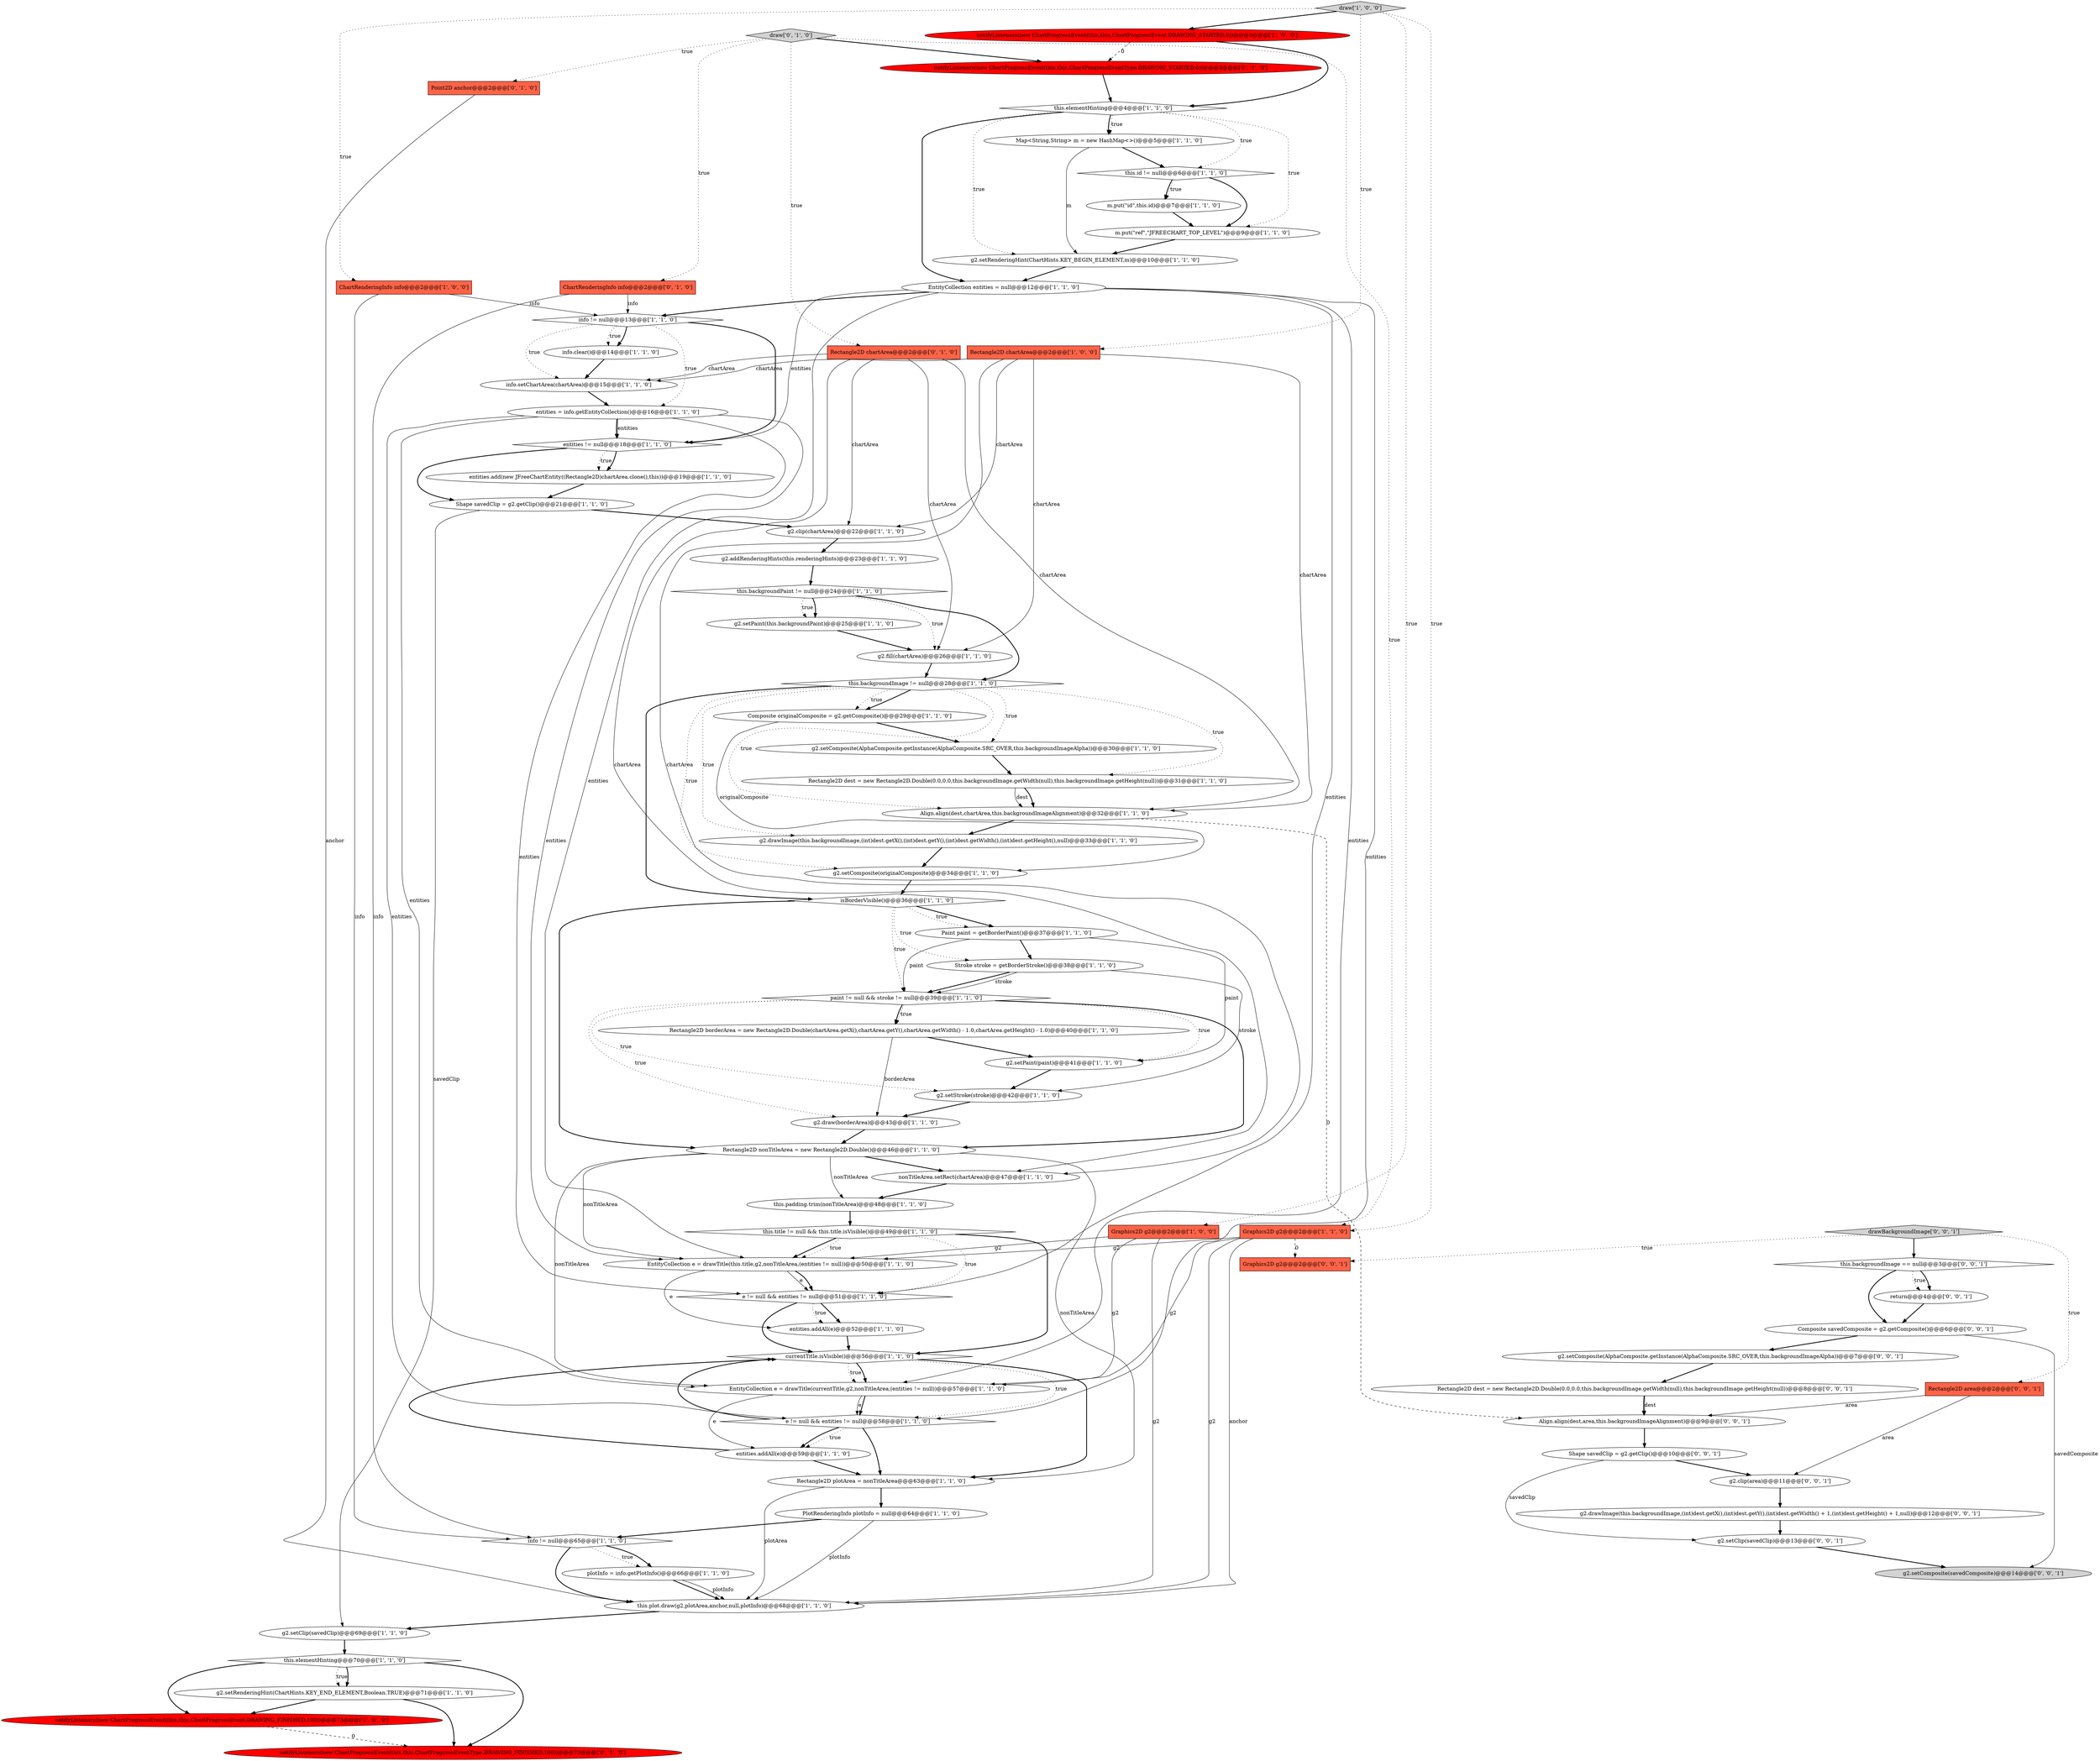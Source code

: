 digraph {
49 [style = filled, label = "draw['1', '0', '0']", fillcolor = lightgray, shape = diamond image = "AAA0AAABBB1BBB"];
59 [style = filled, label = "EntityCollection e = drawTitle(this.title,g2,nonTitleArea,(entities != null))@@@50@@@['1', '1', '0']", fillcolor = white, shape = ellipse image = "AAA0AAABBB1BBB"];
23 [style = filled, label = "plotInfo = info.getPlotInfo()@@@66@@@['1', '1', '0']", fillcolor = white, shape = ellipse image = "AAA0AAABBB1BBB"];
70 [style = filled, label = "Rectangle2D area@@@2@@@['0', '0', '1']", fillcolor = tomato, shape = box image = "AAA0AAABBB3BBB"];
45 [style = filled, label = "g2.drawImage(this.backgroundImage,(int)dest.getX(),(int)dest.getY(),(int)dest.getWidth(),(int)dest.getHeight(),null)@@@33@@@['1', '1', '0']", fillcolor = white, shape = ellipse image = "AAA0AAABBB1BBB"];
12 [style = filled, label = "g2.setRenderingHint(ChartHints.KEY_BEGIN_ELEMENT,m)@@@10@@@['1', '1', '0']", fillcolor = white, shape = ellipse image = "AAA0AAABBB1BBB"];
69 [style = filled, label = "g2.setComposite(savedComposite)@@@14@@@['0', '0', '1']", fillcolor = lightgray, shape = ellipse image = "AAA0AAABBB3BBB"];
11 [style = filled, label = "Composite originalComposite = g2.getComposite()@@@29@@@['1', '1', '0']", fillcolor = white, shape = ellipse image = "AAA0AAABBB1BBB"];
64 [style = filled, label = "Point2D anchor@@@2@@@['0', '1', '0']", fillcolor = tomato, shape = box image = "AAA0AAABBB2BBB"];
16 [style = filled, label = "this.backgroundPaint != null@@@24@@@['1', '1', '0']", fillcolor = white, shape = diamond image = "AAA0AAABBB1BBB"];
60 [style = filled, label = "Rectangle2D chartArea@@@2@@@['0', '1', '0']", fillcolor = tomato, shape = box image = "AAA0AAABBB2BBB"];
61 [style = filled, label = "ChartRenderingInfo info@@@2@@@['0', '1', '0']", fillcolor = tomato, shape = box image = "AAA0AAABBB2BBB"];
73 [style = filled, label = "Composite savedComposite = g2.getComposite()@@@6@@@['0', '0', '1']", fillcolor = white, shape = ellipse image = "AAA0AAABBB3BBB"];
24 [style = filled, label = "notifyListeners(new ChartProgressEvent(this,this,ChartProgressEvent.DRAWING_FINISHED,100))@@@73@@@['1', '0', '0']", fillcolor = red, shape = ellipse image = "AAA1AAABBB1BBB"];
25 [style = filled, label = "this.backgroundImage != null@@@28@@@['1', '1', '0']", fillcolor = white, shape = diamond image = "AAA0AAABBB1BBB"];
28 [style = filled, label = "this.id != null@@@6@@@['1', '1', '0']", fillcolor = white, shape = diamond image = "AAA0AAABBB1BBB"];
13 [style = filled, label = "Rectangle2D chartArea@@@2@@@['1', '0', '0']", fillcolor = tomato, shape = box image = "AAA0AAABBB1BBB"];
9 [style = filled, label = "info != null@@@13@@@['1', '1', '0']", fillcolor = white, shape = diamond image = "AAA0AAABBB1BBB"];
44 [style = filled, label = "EntityCollection entities = null@@@12@@@['1', '1', '0']", fillcolor = white, shape = ellipse image = "AAA0AAABBB1BBB"];
50 [style = filled, label = "g2.addRenderingHints(this.renderingHints)@@@23@@@['1', '1', '0']", fillcolor = white, shape = ellipse image = "AAA0AAABBB1BBB"];
58 [style = filled, label = "this.padding.trim(nonTitleArea)@@@48@@@['1', '1', '0']", fillcolor = white, shape = ellipse image = "AAA0AAABBB1BBB"];
71 [style = filled, label = "g2.setComposite(AlphaComposite.getInstance(AlphaComposite.SRC_OVER,this.backgroundImageAlpha))@@@7@@@['0', '0', '1']", fillcolor = white, shape = ellipse image = "AAA0AAABBB3BBB"];
4 [style = filled, label = "g2.setComposite(AlphaComposite.getInstance(AlphaComposite.SRC_OVER,this.backgroundImageAlpha))@@@30@@@['1', '1', '0']", fillcolor = white, shape = ellipse image = "AAA0AAABBB1BBB"];
72 [style = filled, label = "Shape savedClip = g2.getClip()@@@10@@@['0', '0', '1']", fillcolor = white, shape = ellipse image = "AAA0AAABBB3BBB"];
77 [style = filled, label = "drawBackgroundImage['0', '0', '1']", fillcolor = lightgray, shape = diamond image = "AAA0AAABBB3BBB"];
33 [style = filled, label = "Rectangle2D nonTitleArea = new Rectangle2D.Double()@@@46@@@['1', '1', '0']", fillcolor = white, shape = ellipse image = "AAA0AAABBB1BBB"];
40 [style = filled, label = "ChartRenderingInfo info@@@2@@@['1', '0', '0']", fillcolor = tomato, shape = box image = "AAA0AAABBB1BBB"];
48 [style = filled, label = "nonTitleArea.setRect(chartArea)@@@47@@@['1', '1', '0']", fillcolor = white, shape = ellipse image = "AAA0AAABBB1BBB"];
18 [style = filled, label = "info != null@@@65@@@['1', '1', '0']", fillcolor = white, shape = diamond image = "AAA0AAABBB1BBB"];
52 [style = filled, label = "this.plot.draw(g2,plotArea,anchor,null,plotInfo)@@@68@@@['1', '1', '0']", fillcolor = white, shape = ellipse image = "AAA0AAABBB1BBB"];
8 [style = filled, label = "entities != null@@@18@@@['1', '1', '0']", fillcolor = white, shape = diamond image = "AAA0AAABBB1BBB"];
21 [style = filled, label = "entities.addAll(e)@@@59@@@['1', '1', '0']", fillcolor = white, shape = ellipse image = "AAA0AAABBB1BBB"];
14 [style = filled, label = "Rectangle2D plotArea = nonTitleArea@@@63@@@['1', '1', '0']", fillcolor = white, shape = ellipse image = "AAA0AAABBB1BBB"];
22 [style = filled, label = "g2.setStroke(stroke)@@@42@@@['1', '1', '0']", fillcolor = white, shape = ellipse image = "AAA0AAABBB1BBB"];
29 [style = filled, label = "entities.add(new JFreeChartEntity((Rectangle2D)chartArea.clone(),this))@@@19@@@['1', '1', '0']", fillcolor = white, shape = ellipse image = "AAA0AAABBB1BBB"];
3 [style = filled, label = "Rectangle2D dest = new Rectangle2D.Double(0.0,0.0,this.backgroundImage.getWidth(null),this.backgroundImage.getHeight(null))@@@31@@@['1', '1', '0']", fillcolor = white, shape = ellipse image = "AAA0AAABBB1BBB"];
54 [style = filled, label = "entities.addAll(e)@@@52@@@['1', '1', '0']", fillcolor = white, shape = ellipse image = "AAA0AAABBB1BBB"];
56 [style = filled, label = "g2.setClip(savedClip)@@@69@@@['1', '1', '0']", fillcolor = white, shape = ellipse image = "AAA0AAABBB1BBB"];
38 [style = filled, label = "currentTitle.isVisible()@@@56@@@['1', '1', '0']", fillcolor = white, shape = diamond image = "AAA0AAABBB1BBB"];
67 [style = filled, label = "Rectangle2D dest = new Rectangle2D.Double(0.0,0.0,this.backgroundImage.getWidth(null),this.backgroundImage.getHeight(null))@@@8@@@['0', '0', '1']", fillcolor = white, shape = ellipse image = "AAA0AAABBB3BBB"];
35 [style = filled, label = "e != null && entities != null@@@51@@@['1', '1', '0']", fillcolor = white, shape = diamond image = "AAA0AAABBB1BBB"];
51 [style = filled, label = "Rectangle2D borderArea = new Rectangle2D.Double(chartArea.getX(),chartArea.getY(),chartArea.getWidth() - 1.0,chartArea.getHeight() - 1.0)@@@40@@@['1', '1', '0']", fillcolor = white, shape = ellipse image = "AAA0AAABBB1BBB"];
55 [style = filled, label = "Map<String,String> m = new HashMap<>()@@@5@@@['1', '1', '0']", fillcolor = white, shape = ellipse image = "AAA0AAABBB1BBB"];
57 [style = filled, label = "Graphics2D g2@@@2@@@['1', '1', '0']", fillcolor = tomato, shape = box image = "AAA0AAABBB1BBB"];
79 [style = filled, label = "g2.clip(area)@@@11@@@['0', '0', '1']", fillcolor = white, shape = ellipse image = "AAA0AAABBB3BBB"];
1 [style = filled, label = "g2.draw(borderArea)@@@43@@@['1', '1', '0']", fillcolor = white, shape = ellipse image = "AAA0AAABBB1BBB"];
32 [style = filled, label = "paint != null && stroke != null@@@39@@@['1', '1', '0']", fillcolor = white, shape = diamond image = "AAA0AAABBB1BBB"];
39 [style = filled, label = "this.elementHinting@@@4@@@['1', '1', '0']", fillcolor = white, shape = diamond image = "AAA0AAABBB1BBB"];
47 [style = filled, label = "entities = info.getEntityCollection()@@@16@@@['1', '1', '0']", fillcolor = white, shape = ellipse image = "AAA0AAABBB1BBB"];
27 [style = filled, label = "m.put(\"ref\",\"JFREECHART_TOP_LEVEL\")@@@9@@@['1', '1', '0']", fillcolor = white, shape = ellipse image = "AAA0AAABBB1BBB"];
26 [style = filled, label = "Graphics2D g2@@@2@@@['1', '0', '0']", fillcolor = tomato, shape = box image = "AAA0AAABBB1BBB"];
41 [style = filled, label = "isBorderVisible()@@@36@@@['1', '1', '0']", fillcolor = white, shape = diamond image = "AAA0AAABBB1BBB"];
42 [style = filled, label = "g2.setComposite(originalComposite)@@@34@@@['1', '1', '0']", fillcolor = white, shape = ellipse image = "AAA0AAABBB1BBB"];
53 [style = filled, label = "this.elementHinting@@@70@@@['1', '1', '0']", fillcolor = white, shape = diamond image = "AAA0AAABBB1BBB"];
10 [style = filled, label = "Shape savedClip = g2.getClip()@@@21@@@['1', '1', '0']", fillcolor = white, shape = ellipse image = "AAA0AAABBB1BBB"];
20 [style = filled, label = "e != null && entities != null@@@58@@@['1', '1', '0']", fillcolor = white, shape = diamond image = "AAA0AAABBB1BBB"];
76 [style = filled, label = "this.backgroundImage == null@@@3@@@['0', '0', '1']", fillcolor = white, shape = diamond image = "AAA0AAABBB3BBB"];
37 [style = filled, label = "g2.setPaint(this.backgroundPaint)@@@25@@@['1', '1', '0']", fillcolor = white, shape = ellipse image = "AAA0AAABBB1BBB"];
31 [style = filled, label = "m.put(\"id\",this.id)@@@7@@@['1', '1', '0']", fillcolor = white, shape = ellipse image = "AAA0AAABBB1BBB"];
17 [style = filled, label = "g2.clip(chartArea)@@@22@@@['1', '1', '0']", fillcolor = white, shape = ellipse image = "AAA0AAABBB1BBB"];
6 [style = filled, label = "Stroke stroke = getBorderStroke()@@@38@@@['1', '1', '0']", fillcolor = white, shape = ellipse image = "AAA0AAABBB1BBB"];
15 [style = filled, label = "g2.fill(chartArea)@@@26@@@['1', '1', '0']", fillcolor = white, shape = ellipse image = "AAA0AAABBB1BBB"];
5 [style = filled, label = "notifyListeners(new ChartProgressEvent(this,this,ChartProgressEvent.DRAWING_STARTED,0))@@@3@@@['1', '0', '0']", fillcolor = red, shape = ellipse image = "AAA1AAABBB1BBB"];
43 [style = filled, label = "info.clear()@@@14@@@['1', '1', '0']", fillcolor = white, shape = ellipse image = "AAA0AAABBB1BBB"];
63 [style = filled, label = "notifyListeners(new ChartProgressEvent(this,this,ChartProgressEventType.DRAWING_FINISHED,100))@@@73@@@['0', '1', '0']", fillcolor = red, shape = ellipse image = "AAA1AAABBB2BBB"];
19 [style = filled, label = "Align.align(dest,chartArea,this.backgroundImageAlignment)@@@32@@@['1', '1', '0']", fillcolor = white, shape = ellipse image = "AAA0AAABBB1BBB"];
65 [style = filled, label = "notifyListeners(new ChartProgressEvent(this,this,ChartProgressEventType.DRAWING_STARTED,0))@@@3@@@['0', '1', '0']", fillcolor = red, shape = ellipse image = "AAA1AAABBB2BBB"];
30 [style = filled, label = "g2.setPaint(paint)@@@41@@@['1', '1', '0']", fillcolor = white, shape = ellipse image = "AAA0AAABBB1BBB"];
46 [style = filled, label = "PlotRenderingInfo plotInfo = null@@@64@@@['1', '1', '0']", fillcolor = white, shape = ellipse image = "AAA0AAABBB1BBB"];
2 [style = filled, label = "g2.setRenderingHint(ChartHints.KEY_END_ELEMENT,Boolean.TRUE)@@@71@@@['1', '1', '0']", fillcolor = white, shape = ellipse image = "AAA0AAABBB1BBB"];
36 [style = filled, label = "this.title != null && this.title.isVisible()@@@49@@@['1', '1', '0']", fillcolor = white, shape = diamond image = "AAA0AAABBB1BBB"];
75 [style = filled, label = "g2.drawImage(this.backgroundImage,(int)dest.getX(),(int)dest.getY(),(int)dest.getWidth() + 1,(int)dest.getHeight() + 1,null)@@@12@@@['0', '0', '1']", fillcolor = white, shape = ellipse image = "AAA0AAABBB3BBB"];
62 [style = filled, label = "draw['0', '1', '0']", fillcolor = lightgray, shape = diamond image = "AAA0AAABBB2BBB"];
78 [style = filled, label = "g2.setClip(savedClip)@@@13@@@['0', '0', '1']", fillcolor = white, shape = ellipse image = "AAA0AAABBB3BBB"];
68 [style = filled, label = "Align.align(dest,area,this.backgroundImageAlignment)@@@9@@@['0', '0', '1']", fillcolor = white, shape = ellipse image = "AAA0AAABBB3BBB"];
0 [style = filled, label = "Paint paint = getBorderPaint()@@@37@@@['1', '1', '0']", fillcolor = white, shape = ellipse image = "AAA0AAABBB1BBB"];
7 [style = filled, label = "EntityCollection e = drawTitle(currentTitle,g2,nonTitleArea,(entities != null))@@@57@@@['1', '1', '0']", fillcolor = white, shape = ellipse image = "AAA0AAABBB1BBB"];
34 [style = filled, label = "info.setChartArea(chartArea)@@@15@@@['1', '1', '0']", fillcolor = white, shape = ellipse image = "AAA0AAABBB1BBB"];
74 [style = filled, label = "Graphics2D g2@@@2@@@['0', '0', '1']", fillcolor = tomato, shape = box image = "AAA0AAABBB3BBB"];
66 [style = filled, label = "return@@@4@@@['0', '0', '1']", fillcolor = white, shape = ellipse image = "AAA0AAABBB3BBB"];
76->66 [style = dotted, label="true"];
36->59 [style = bold, label=""];
8->10 [style = bold, label=""];
41->0 [style = bold, label=""];
42->41 [style = bold, label=""];
16->37 [style = bold, label=""];
47->7 [style = solid, label="entities"];
12->44 [style = bold, label=""];
61->18 [style = solid, label="info"];
61->9 [style = solid, label="info"];
44->8 [style = solid, label="entities"];
57->52 [style = solid, label="g2"];
73->69 [style = solid, label="savedComposite"];
15->25 [style = bold, label=""];
62->57 [style = dotted, label="true"];
26->59 [style = solid, label="g2"];
25->4 [style = dotted, label="true"];
53->63 [style = bold, label=""];
10->17 [style = bold, label=""];
37->15 [style = bold, label=""];
44->20 [style = solid, label="entities"];
9->43 [style = bold, label=""];
57->74 [style = dashed, label="0"];
25->11 [style = dotted, label="true"];
60->48 [style = solid, label="chartArea"];
39->55 [style = dotted, label="true"];
21->38 [style = bold, label=""];
13->34 [style = solid, label="chartArea"];
76->73 [style = bold, label=""];
1->33 [style = bold, label=""];
71->67 [style = bold, label=""];
0->30 [style = solid, label="paint"];
3->19 [style = bold, label=""];
62->64 [style = dotted, label="true"];
49->40 [style = dotted, label="true"];
38->7 [style = dotted, label="true"];
38->7 [style = bold, label=""];
23->52 [style = bold, label=""];
10->56 [style = solid, label="savedClip"];
62->65 [style = bold, label=""];
14->46 [style = bold, label=""];
2->63 [style = bold, label=""];
33->48 [style = bold, label=""];
67->68 [style = bold, label=""];
32->30 [style = dotted, label="true"];
45->42 [style = bold, label=""];
66->73 [style = bold, label=""];
73->71 [style = bold, label=""];
24->63 [style = dashed, label="0"];
35->38 [style = bold, label=""];
6->22 [style = solid, label="stroke"];
2->24 [style = bold, label=""];
54->38 [style = bold, label=""];
25->19 [style = dotted, label="true"];
23->52 [style = solid, label="plotInfo"];
56->53 [style = bold, label=""];
75->78 [style = bold, label=""];
18->23 [style = dotted, label="true"];
6->32 [style = bold, label=""];
44->59 [style = solid, label="entities"];
4->3 [style = bold, label=""];
33->7 [style = solid, label="nonTitleArea"];
27->12 [style = bold, label=""];
35->54 [style = bold, label=""];
68->72 [style = bold, label=""];
5->39 [style = bold, label=""];
40->18 [style = solid, label="info"];
59->35 [style = solid, label="e"];
34->47 [style = bold, label=""];
38->20 [style = dotted, label="true"];
51->30 [style = bold, label=""];
62->61 [style = dotted, label="true"];
20->14 [style = bold, label=""];
20->38 [style = bold, label=""];
72->78 [style = solid, label="savedClip"];
9->8 [style = bold, label=""];
41->0 [style = dotted, label="true"];
59->54 [style = solid, label="e"];
25->45 [style = dotted, label="true"];
64->52 [style = solid, label="anchor"];
39->27 [style = dotted, label="true"];
31->27 [style = bold, label=""];
25->42 [style = dotted, label="true"];
35->54 [style = dotted, label="true"];
65->39 [style = bold, label=""];
59->35 [style = bold, label=""];
49->57 [style = dotted, label="true"];
53->24 [style = bold, label=""];
60->15 [style = solid, label="chartArea"];
9->43 [style = dotted, label="true"];
26->7 [style = solid, label="g2"];
77->74 [style = dotted, label="true"];
44->7 [style = solid, label="entities"];
32->51 [style = dotted, label="true"];
8->29 [style = dotted, label="true"];
47->59 [style = solid, label="entities"];
49->5 [style = bold, label=""];
62->60 [style = dotted, label="true"];
43->34 [style = bold, label=""];
33->58 [style = solid, label="nonTitleArea"];
7->20 [style = solid, label="e"];
46->52 [style = solid, label="plotInfo"];
47->35 [style = solid, label="entities"];
32->51 [style = bold, label=""];
6->32 [style = solid, label="stroke"];
47->8 [style = solid, label="entities"];
57->59 [style = solid, label="g2"];
48->58 [style = bold, label=""];
49->13 [style = dotted, label="true"];
18->23 [style = bold, label=""];
25->41 [style = bold, label=""];
28->31 [style = bold, label=""];
11->4 [style = bold, label=""];
47->20 [style = solid, label="entities"];
7->20 [style = bold, label=""];
46->18 [style = bold, label=""];
76->66 [style = bold, label=""];
32->33 [style = bold, label=""];
60->19 [style = solid, label="chartArea"];
13->48 [style = solid, label="chartArea"];
19->45 [style = bold, label=""];
17->50 [style = bold, label=""];
11->42 [style = solid, label="originalComposite"];
51->1 [style = solid, label="borderArea"];
33->59 [style = solid, label="nonTitleArea"];
7->21 [style = solid, label="e"];
79->75 [style = bold, label=""];
41->32 [style = dotted, label="true"];
60->17 [style = solid, label="chartArea"];
29->10 [style = bold, label=""];
49->26 [style = dotted, label="true"];
41->33 [style = bold, label=""];
22->1 [style = bold, label=""];
53->2 [style = dotted, label="true"];
18->52 [style = bold, label=""];
13->17 [style = solid, label="chartArea"];
44->9 [style = bold, label=""];
39->12 [style = dotted, label="true"];
32->1 [style = dotted, label="true"];
67->68 [style = solid, label="dest"];
33->14 [style = solid, label="nonTitleArea"];
21->14 [style = bold, label=""];
16->15 [style = dotted, label="true"];
32->22 [style = dotted, label="true"];
77->70 [style = dotted, label="true"];
58->36 [style = bold, label=""];
57->7 [style = solid, label="g2"];
28->31 [style = dotted, label="true"];
16->37 [style = dotted, label="true"];
30->22 [style = bold, label=""];
19->68 [style = dashed, label="0"];
39->44 [style = bold, label=""];
13->15 [style = solid, label="chartArea"];
40->9 [style = solid, label="info"];
39->55 [style = bold, label=""];
47->8 [style = bold, label=""];
26->52 [style = solid, label="g2"];
0->6 [style = bold, label=""];
41->6 [style = dotted, label="true"];
50->16 [style = bold, label=""];
14->52 [style = solid, label="plotArea"];
52->56 [style = bold, label=""];
16->25 [style = bold, label=""];
20->21 [style = dotted, label="true"];
55->12 [style = solid, label="m"];
38->14 [style = bold, label=""];
53->2 [style = bold, label=""];
0->32 [style = solid, label="paint"];
20->21 [style = bold, label=""];
13->19 [style = solid, label="chartArea"];
70->79 [style = solid, label="area"];
77->76 [style = bold, label=""];
60->34 [style = solid, label="chartArea"];
57->52 [style = solid, label="anchor"];
9->34 [style = dotted, label="true"];
44->35 [style = solid, label="entities"];
25->11 [style = bold, label=""];
78->69 [style = bold, label=""];
3->19 [style = solid, label="dest"];
25->3 [style = dotted, label="true"];
72->79 [style = bold, label=""];
9->47 [style = dotted, label="true"];
39->28 [style = dotted, label="true"];
70->68 [style = solid, label="area"];
28->27 [style = bold, label=""];
36->38 [style = bold, label=""];
36->59 [style = dotted, label="true"];
36->35 [style = dotted, label="true"];
8->29 [style = bold, label=""];
5->65 [style = dashed, label="0"];
55->28 [style = bold, label=""];
}
